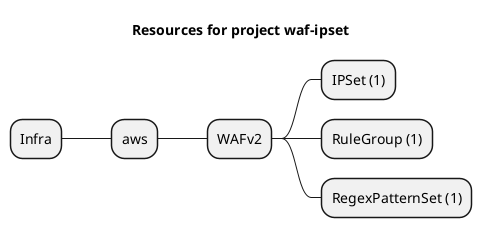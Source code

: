 @startmindmap
title Resources for project waf-ipset
skinparam monochrome true
+ Infra
++ aws
+++ WAFv2
++++ IPSet (1)
++++ RuleGroup (1)
++++ RegexPatternSet (1)
@endmindmap